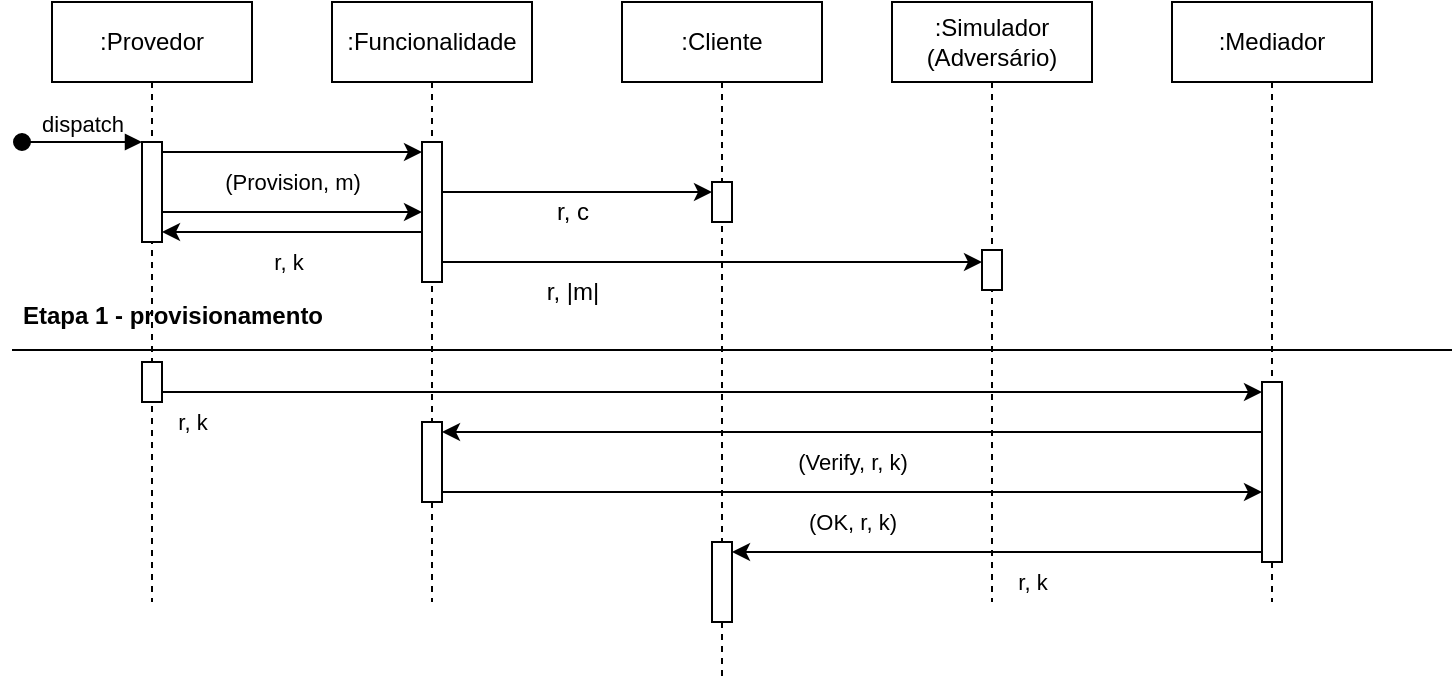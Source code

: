 <mxfile version="26.0.10">
  <diagram name="Page-1" id="2YBvvXClWsGukQMizWep">
    <mxGraphModel dx="568" dy="288" grid="1" gridSize="10" guides="1" tooltips="1" connect="1" arrows="1" fold="1" page="1" pageScale="1" pageWidth="850" pageHeight="1100" math="0" shadow="0">
      <root>
        <mxCell id="0" />
        <mxCell id="1" parent="0" />
        <mxCell id="lYcDMrduZLndRzqOPI6x-42" value="" style="edgeStyle=elbowEdgeStyle;rounded=0;orthogonalLoop=1;jettySize=auto;html=1;elbow=vertical;curved=0;" edge="1" parent="1" source="aM9ryv3xv72pqoxQDRHE-1" target="lYcDMrduZLndRzqOPI6x-10">
          <mxGeometry relative="1" as="geometry" />
        </mxCell>
        <mxCell id="aM9ryv3xv72pqoxQDRHE-1" value=":Provedor" style="shape=umlLifeline;perimeter=lifelinePerimeter;whiteSpace=wrap;html=1;container=0;dropTarget=0;collapsible=0;recursiveResize=0;outlineConnect=0;portConstraint=eastwest;newEdgeStyle={&quot;edgeStyle&quot;:&quot;elbowEdgeStyle&quot;,&quot;elbow&quot;:&quot;vertical&quot;,&quot;curved&quot;:0,&quot;rounded&quot;:0};" parent="1" vertex="1">
          <mxGeometry x="40" y="40" width="100" height="300" as="geometry" />
        </mxCell>
        <mxCell id="aM9ryv3xv72pqoxQDRHE-3" value="dispatch" style="html=1;verticalAlign=bottom;startArrow=oval;endArrow=block;startSize=8;edgeStyle=elbowEdgeStyle;elbow=vertical;curved=0;rounded=0;" parent="aM9ryv3xv72pqoxQDRHE-1" edge="1">
          <mxGeometry relative="1" as="geometry">
            <mxPoint x="-15" y="70" as="sourcePoint" />
            <mxPoint x="45" y="70.103" as="targetPoint" />
          </mxGeometry>
        </mxCell>
        <mxCell id="lYcDMrduZLndRzqOPI6x-11" value="" style="html=1;points=[[0,0,0,0,5],[0,1,0,0,-5],[1,0,0,0,5],[1,1,0,0,-5]];perimeter=orthogonalPerimeter;outlineConnect=0;targetShapes=umlLifeline;portConstraint=eastwest;newEdgeStyle={&quot;curved&quot;:0,&quot;rounded&quot;:0};" vertex="1" parent="aM9ryv3xv72pqoxQDRHE-1">
          <mxGeometry x="45" y="70" width="10" height="50" as="geometry" />
        </mxCell>
        <mxCell id="lYcDMrduZLndRzqOPI6x-29" value="" style="html=1;points=[[0,0,0,0,5],[0,1,0,0,-5],[1,0,0,0,5],[1,1,0,0,-5]];perimeter=orthogonalPerimeter;outlineConnect=0;targetShapes=umlLifeline;portConstraint=eastwest;newEdgeStyle={&quot;curved&quot;:0,&quot;rounded&quot;:0};" vertex="1" parent="aM9ryv3xv72pqoxQDRHE-1">
          <mxGeometry x="45" y="180" width="10" height="20" as="geometry" />
        </mxCell>
        <mxCell id="aM9ryv3xv72pqoxQDRHE-5" value=":Funcionalidade" style="shape=umlLifeline;perimeter=lifelinePerimeter;whiteSpace=wrap;html=1;container=0;dropTarget=0;collapsible=0;recursiveResize=0;outlineConnect=0;portConstraint=eastwest;newEdgeStyle={&quot;edgeStyle&quot;:&quot;elbowEdgeStyle&quot;,&quot;elbow&quot;:&quot;vertical&quot;,&quot;curved&quot;:0,&quot;rounded&quot;:0};" parent="1" vertex="1">
          <mxGeometry x="180" y="40" width="100" height="300" as="geometry" />
        </mxCell>
        <mxCell id="lYcDMrduZLndRzqOPI6x-10" value="" style="html=1;points=[[0,0,0,0,5],[0,1,0,0,-5],[1,0,0,0,5],[1,1,0,0,-5]];perimeter=orthogonalPerimeter;outlineConnect=0;targetShapes=umlLifeline;portConstraint=eastwest;newEdgeStyle={&quot;curved&quot;:0,&quot;rounded&quot;:0};" vertex="1" parent="aM9ryv3xv72pqoxQDRHE-5">
          <mxGeometry x="45" y="70" width="10" height="70" as="geometry" />
        </mxCell>
        <mxCell id="lYcDMrduZLndRzqOPI6x-34" value="" style="html=1;points=[[0,0,0,0,5],[0,1,0,0,-5],[1,0,0,0,5],[1,1,0,0,-5]];perimeter=orthogonalPerimeter;outlineConnect=0;targetShapes=umlLifeline;portConstraint=eastwest;newEdgeStyle={&quot;curved&quot;:0,&quot;rounded&quot;:0};" vertex="1" parent="aM9ryv3xv72pqoxQDRHE-5">
          <mxGeometry x="45" y="210" width="10" height="40" as="geometry" />
        </mxCell>
        <mxCell id="lYcDMrduZLndRzqOPI6x-1" value=":Cliente" style="shape=umlLifeline;perimeter=lifelinePerimeter;whiteSpace=wrap;html=1;container=0;dropTarget=0;collapsible=0;recursiveResize=0;outlineConnect=0;portConstraint=eastwest;newEdgeStyle={&quot;edgeStyle&quot;:&quot;elbowEdgeStyle&quot;,&quot;elbow&quot;:&quot;vertical&quot;,&quot;curved&quot;:0,&quot;rounded&quot;:0};" vertex="1" parent="1">
          <mxGeometry x="325" y="40" width="100" height="340" as="geometry" />
        </mxCell>
        <mxCell id="lYcDMrduZLndRzqOPI6x-14" value="" style="html=1;points=[[0,0,0,0,5],[0,1,0,0,-5],[1,0,0,0,5],[1,1,0,0,-5]];perimeter=orthogonalPerimeter;outlineConnect=0;targetShapes=umlLifeline;portConstraint=eastwest;newEdgeStyle={&quot;curved&quot;:0,&quot;rounded&quot;:0};" vertex="1" parent="lYcDMrduZLndRzqOPI6x-1">
          <mxGeometry x="45" y="90" width="10" height="20" as="geometry" />
        </mxCell>
        <mxCell id="lYcDMrduZLndRzqOPI6x-39" value="" style="html=1;points=[[0,0,0,0,5],[0,1,0,0,-5],[1,0,0,0,5],[1,1,0,0,-5]];perimeter=orthogonalPerimeter;outlineConnect=0;targetShapes=umlLifeline;portConstraint=eastwest;newEdgeStyle={&quot;curved&quot;:0,&quot;rounded&quot;:0};" vertex="1" parent="lYcDMrduZLndRzqOPI6x-1">
          <mxGeometry x="45" y="270" width="10" height="40" as="geometry" />
        </mxCell>
        <mxCell id="lYcDMrduZLndRzqOPI6x-3" value=":Simulador&lt;br&gt;(Adversário)" style="shape=umlLifeline;perimeter=lifelinePerimeter;whiteSpace=wrap;html=1;container=0;dropTarget=0;collapsible=0;recursiveResize=0;outlineConnect=0;portConstraint=eastwest;newEdgeStyle={&quot;edgeStyle&quot;:&quot;elbowEdgeStyle&quot;,&quot;elbow&quot;:&quot;vertical&quot;,&quot;curved&quot;:0,&quot;rounded&quot;:0};" vertex="1" parent="1">
          <mxGeometry x="460" y="40" width="100" height="300" as="geometry" />
        </mxCell>
        <mxCell id="lYcDMrduZLndRzqOPI6x-15" value="" style="html=1;points=[[0,0,0,0,5],[0,1,0,0,-5],[1,0,0,0,5],[1,1,0,0,-5]];perimeter=orthogonalPerimeter;outlineConnect=0;targetShapes=umlLifeline;portConstraint=eastwest;newEdgeStyle={&quot;curved&quot;:0,&quot;rounded&quot;:0};" vertex="1" parent="lYcDMrduZLndRzqOPI6x-3">
          <mxGeometry x="45" y="124" width="10" height="20" as="geometry" />
        </mxCell>
        <mxCell id="lYcDMrduZLndRzqOPI6x-12" style="edgeStyle=orthogonalEdgeStyle;rounded=0;orthogonalLoop=1;jettySize=auto;html=1;curved=0;exitX=1;exitY=0;exitDx=0;exitDy=5;exitPerimeter=0;entryX=0;entryY=0;entryDx=0;entryDy=5;entryPerimeter=0;" edge="1" parent="1" source="lYcDMrduZLndRzqOPI6x-11" target="lYcDMrduZLndRzqOPI6x-10">
          <mxGeometry relative="1" as="geometry" />
        </mxCell>
        <mxCell id="lYcDMrduZLndRzqOPI6x-19" value="(Provision, m)" style="edgeLabel;html=1;align=center;verticalAlign=middle;resizable=0;points=[];" vertex="1" connectable="0" parent="lYcDMrduZLndRzqOPI6x-12">
          <mxGeometry x="-0.07" y="2" relative="1" as="geometry">
            <mxPoint x="4" y="17" as="offset" />
          </mxGeometry>
        </mxCell>
        <mxCell id="lYcDMrduZLndRzqOPI6x-13" value=":Mediador" style="shape=umlLifeline;perimeter=lifelinePerimeter;whiteSpace=wrap;html=1;container=0;dropTarget=0;collapsible=0;recursiveResize=0;outlineConnect=0;portConstraint=eastwest;newEdgeStyle={&quot;edgeStyle&quot;:&quot;elbowEdgeStyle&quot;,&quot;elbow&quot;:&quot;vertical&quot;,&quot;curved&quot;:0,&quot;rounded&quot;:0};" vertex="1" parent="1">
          <mxGeometry x="600" y="40" width="100" height="300" as="geometry" />
        </mxCell>
        <mxCell id="lYcDMrduZLndRzqOPI6x-30" value="" style="html=1;points=[[0,0,0,0,5],[0,1,0,0,-5],[1,0,0,0,5],[1,1,0,0,-5]];perimeter=orthogonalPerimeter;outlineConnect=0;targetShapes=umlLifeline;portConstraint=eastwest;newEdgeStyle={&quot;curved&quot;:0,&quot;rounded&quot;:0};" vertex="1" parent="lYcDMrduZLndRzqOPI6x-13">
          <mxGeometry x="45" y="190" width="10" height="90" as="geometry" />
        </mxCell>
        <mxCell id="lYcDMrduZLndRzqOPI6x-17" style="edgeStyle=orthogonalEdgeStyle;rounded=0;orthogonalLoop=1;jettySize=auto;html=1;curved=0;exitX=1;exitY=0;exitDx=0;exitDy=5;exitPerimeter=0;entryX=0;entryY=0;entryDx=0;entryDy=5;entryPerimeter=0;" edge="1" parent="1" source="lYcDMrduZLndRzqOPI6x-10" target="lYcDMrduZLndRzqOPI6x-14">
          <mxGeometry relative="1" as="geometry">
            <Array as="points">
              <mxPoint x="235" y="135" />
            </Array>
          </mxGeometry>
        </mxCell>
        <mxCell id="lYcDMrduZLndRzqOPI6x-18" style="edgeStyle=orthogonalEdgeStyle;rounded=0;orthogonalLoop=1;jettySize=auto;html=1;curved=0;exitX=1;exitY=1;exitDx=0;exitDy=-5;exitPerimeter=0;" edge="1" parent="1" source="lYcDMrduZLndRzqOPI6x-10" target="lYcDMrduZLndRzqOPI6x-15">
          <mxGeometry relative="1" as="geometry">
            <mxPoint x="240" y="170" as="sourcePoint" />
            <Array as="points">
              <mxPoint x="235" y="170" />
            </Array>
          </mxGeometry>
        </mxCell>
        <mxCell id="lYcDMrduZLndRzqOPI6x-20" value="r, c" style="text;html=1;align=center;verticalAlign=middle;resizable=0;points=[];autosize=1;strokeColor=none;fillColor=none;" vertex="1" parent="1">
          <mxGeometry x="280" y="130" width="40" height="30" as="geometry" />
        </mxCell>
        <mxCell id="lYcDMrduZLndRzqOPI6x-22" value="r, |m|" style="text;html=1;align=center;verticalAlign=middle;resizable=0;points=[];autosize=1;strokeColor=none;fillColor=none;" vertex="1" parent="1">
          <mxGeometry x="275" y="170" width="50" height="30" as="geometry" />
        </mxCell>
        <mxCell id="lYcDMrduZLndRzqOPI6x-23" style="edgeStyle=orthogonalEdgeStyle;rounded=0;orthogonalLoop=1;jettySize=auto;html=1;curved=0;" edge="1" parent="1" source="lYcDMrduZLndRzqOPI6x-10" target="lYcDMrduZLndRzqOPI6x-11">
          <mxGeometry relative="1" as="geometry">
            <mxPoint x="100" y="155" as="targetPoint" />
            <Array as="points">
              <mxPoint x="130" y="155" />
              <mxPoint x="130" y="155" />
            </Array>
          </mxGeometry>
        </mxCell>
        <mxCell id="lYcDMrduZLndRzqOPI6x-25" value="r, k" style="edgeLabel;html=1;align=center;verticalAlign=middle;resizable=0;points=[];" vertex="1" connectable="0" parent="lYcDMrduZLndRzqOPI6x-23">
          <mxGeometry x="0.037" y="3" relative="1" as="geometry">
            <mxPoint y="12" as="offset" />
          </mxGeometry>
        </mxCell>
        <mxCell id="lYcDMrduZLndRzqOPI6x-26" value="" style="line;strokeWidth=1;fillColor=none;align=left;verticalAlign=middle;spacingTop=-1;spacingLeft=3;spacingRight=3;rotatable=0;labelPosition=right;points=[];portConstraint=eastwest;strokeColor=inherit;" vertex="1" parent="1">
          <mxGeometry x="20" y="210" width="720" height="8" as="geometry" />
        </mxCell>
        <mxCell id="lYcDMrduZLndRzqOPI6x-27" value="Etapa 1 - provisionamento" style="text;align=center;fontStyle=1;verticalAlign=middle;spacingLeft=3;spacingRight=3;strokeColor=none;rotatable=0;points=[[0,0.5],[1,0.5]];portConstraint=eastwest;html=1;" vertex="1" parent="1">
          <mxGeometry x="60" y="184" width="80" height="26" as="geometry" />
        </mxCell>
        <mxCell id="lYcDMrduZLndRzqOPI6x-31" style="edgeStyle=orthogonalEdgeStyle;rounded=0;orthogonalLoop=1;jettySize=auto;html=1;curved=0;entryX=0;entryY=0;entryDx=0;entryDy=5;entryPerimeter=0;" edge="1" parent="1" source="lYcDMrduZLndRzqOPI6x-29" target="lYcDMrduZLndRzqOPI6x-30">
          <mxGeometry relative="1" as="geometry">
            <Array as="points">
              <mxPoint x="230" y="235" />
              <mxPoint x="230" y="235" />
            </Array>
          </mxGeometry>
        </mxCell>
        <mxCell id="lYcDMrduZLndRzqOPI6x-32" value="r, k" style="edgeLabel;html=1;align=center;verticalAlign=middle;resizable=0;points=[];" vertex="1" connectable="0" parent="lYcDMrduZLndRzqOPI6x-31">
          <mxGeometry x="-0.063" relative="1" as="geometry">
            <mxPoint x="-243" y="15" as="offset" />
          </mxGeometry>
        </mxCell>
        <mxCell id="lYcDMrduZLndRzqOPI6x-35" style="edgeStyle=orthogonalEdgeStyle;rounded=0;orthogonalLoop=1;jettySize=auto;html=1;curved=0;exitX=0;exitY=1;exitDx=0;exitDy=-5;exitPerimeter=0;entryX=1;entryY=0;entryDx=0;entryDy=5;entryPerimeter=0;" edge="1" parent="1" source="lYcDMrduZLndRzqOPI6x-30" target="lYcDMrduZLndRzqOPI6x-34">
          <mxGeometry relative="1" as="geometry">
            <Array as="points">
              <mxPoint x="645" y="255" />
            </Array>
          </mxGeometry>
        </mxCell>
        <mxCell id="lYcDMrduZLndRzqOPI6x-36" value="(Verify, r, k)" style="edgeLabel;html=1;align=center;verticalAlign=middle;resizable=0;points=[];" vertex="1" connectable="0" parent="lYcDMrduZLndRzqOPI6x-35">
          <mxGeometry x="-0.25" y="2" relative="1" as="geometry">
            <mxPoint x="-89" y="13" as="offset" />
          </mxGeometry>
        </mxCell>
        <mxCell id="lYcDMrduZLndRzqOPI6x-37" style="edgeStyle=orthogonalEdgeStyle;rounded=0;orthogonalLoop=1;jettySize=auto;html=1;curved=0;exitX=1;exitY=1;exitDx=0;exitDy=-5;exitPerimeter=0;" edge="1" parent="1" source="lYcDMrduZLndRzqOPI6x-34" target="lYcDMrduZLndRzqOPI6x-30">
          <mxGeometry relative="1" as="geometry">
            <mxPoint x="640" y="285" as="targetPoint" />
            <Array as="points">
              <mxPoint x="540" y="285" />
              <mxPoint x="540" y="285" />
            </Array>
          </mxGeometry>
        </mxCell>
        <mxCell id="lYcDMrduZLndRzqOPI6x-38" value="(OK, r, k)" style="edgeLabel;html=1;align=center;verticalAlign=middle;resizable=0;points=[];" vertex="1" connectable="0" parent="1">
          <mxGeometry x="440.001" y="300" as="geometry" />
        </mxCell>
        <mxCell id="lYcDMrduZLndRzqOPI6x-40" style="edgeStyle=orthogonalEdgeStyle;rounded=0;orthogonalLoop=1;jettySize=auto;html=1;curved=0;exitX=0;exitY=1;exitDx=0;exitDy=-5;exitPerimeter=0;entryX=1;entryY=0;entryDx=0;entryDy=5;entryPerimeter=0;" edge="1" parent="1" source="lYcDMrduZLndRzqOPI6x-30" target="lYcDMrduZLndRzqOPI6x-39">
          <mxGeometry relative="1" as="geometry" />
        </mxCell>
        <mxCell id="lYcDMrduZLndRzqOPI6x-41" value="r, k" style="edgeLabel;html=1;align=center;verticalAlign=middle;resizable=0;points=[];" vertex="1" connectable="0" parent="lYcDMrduZLndRzqOPI6x-40">
          <mxGeometry x="-0.2" y="-1" relative="1" as="geometry">
            <mxPoint x="-9" y="16" as="offset" />
          </mxGeometry>
        </mxCell>
      </root>
    </mxGraphModel>
  </diagram>
</mxfile>
